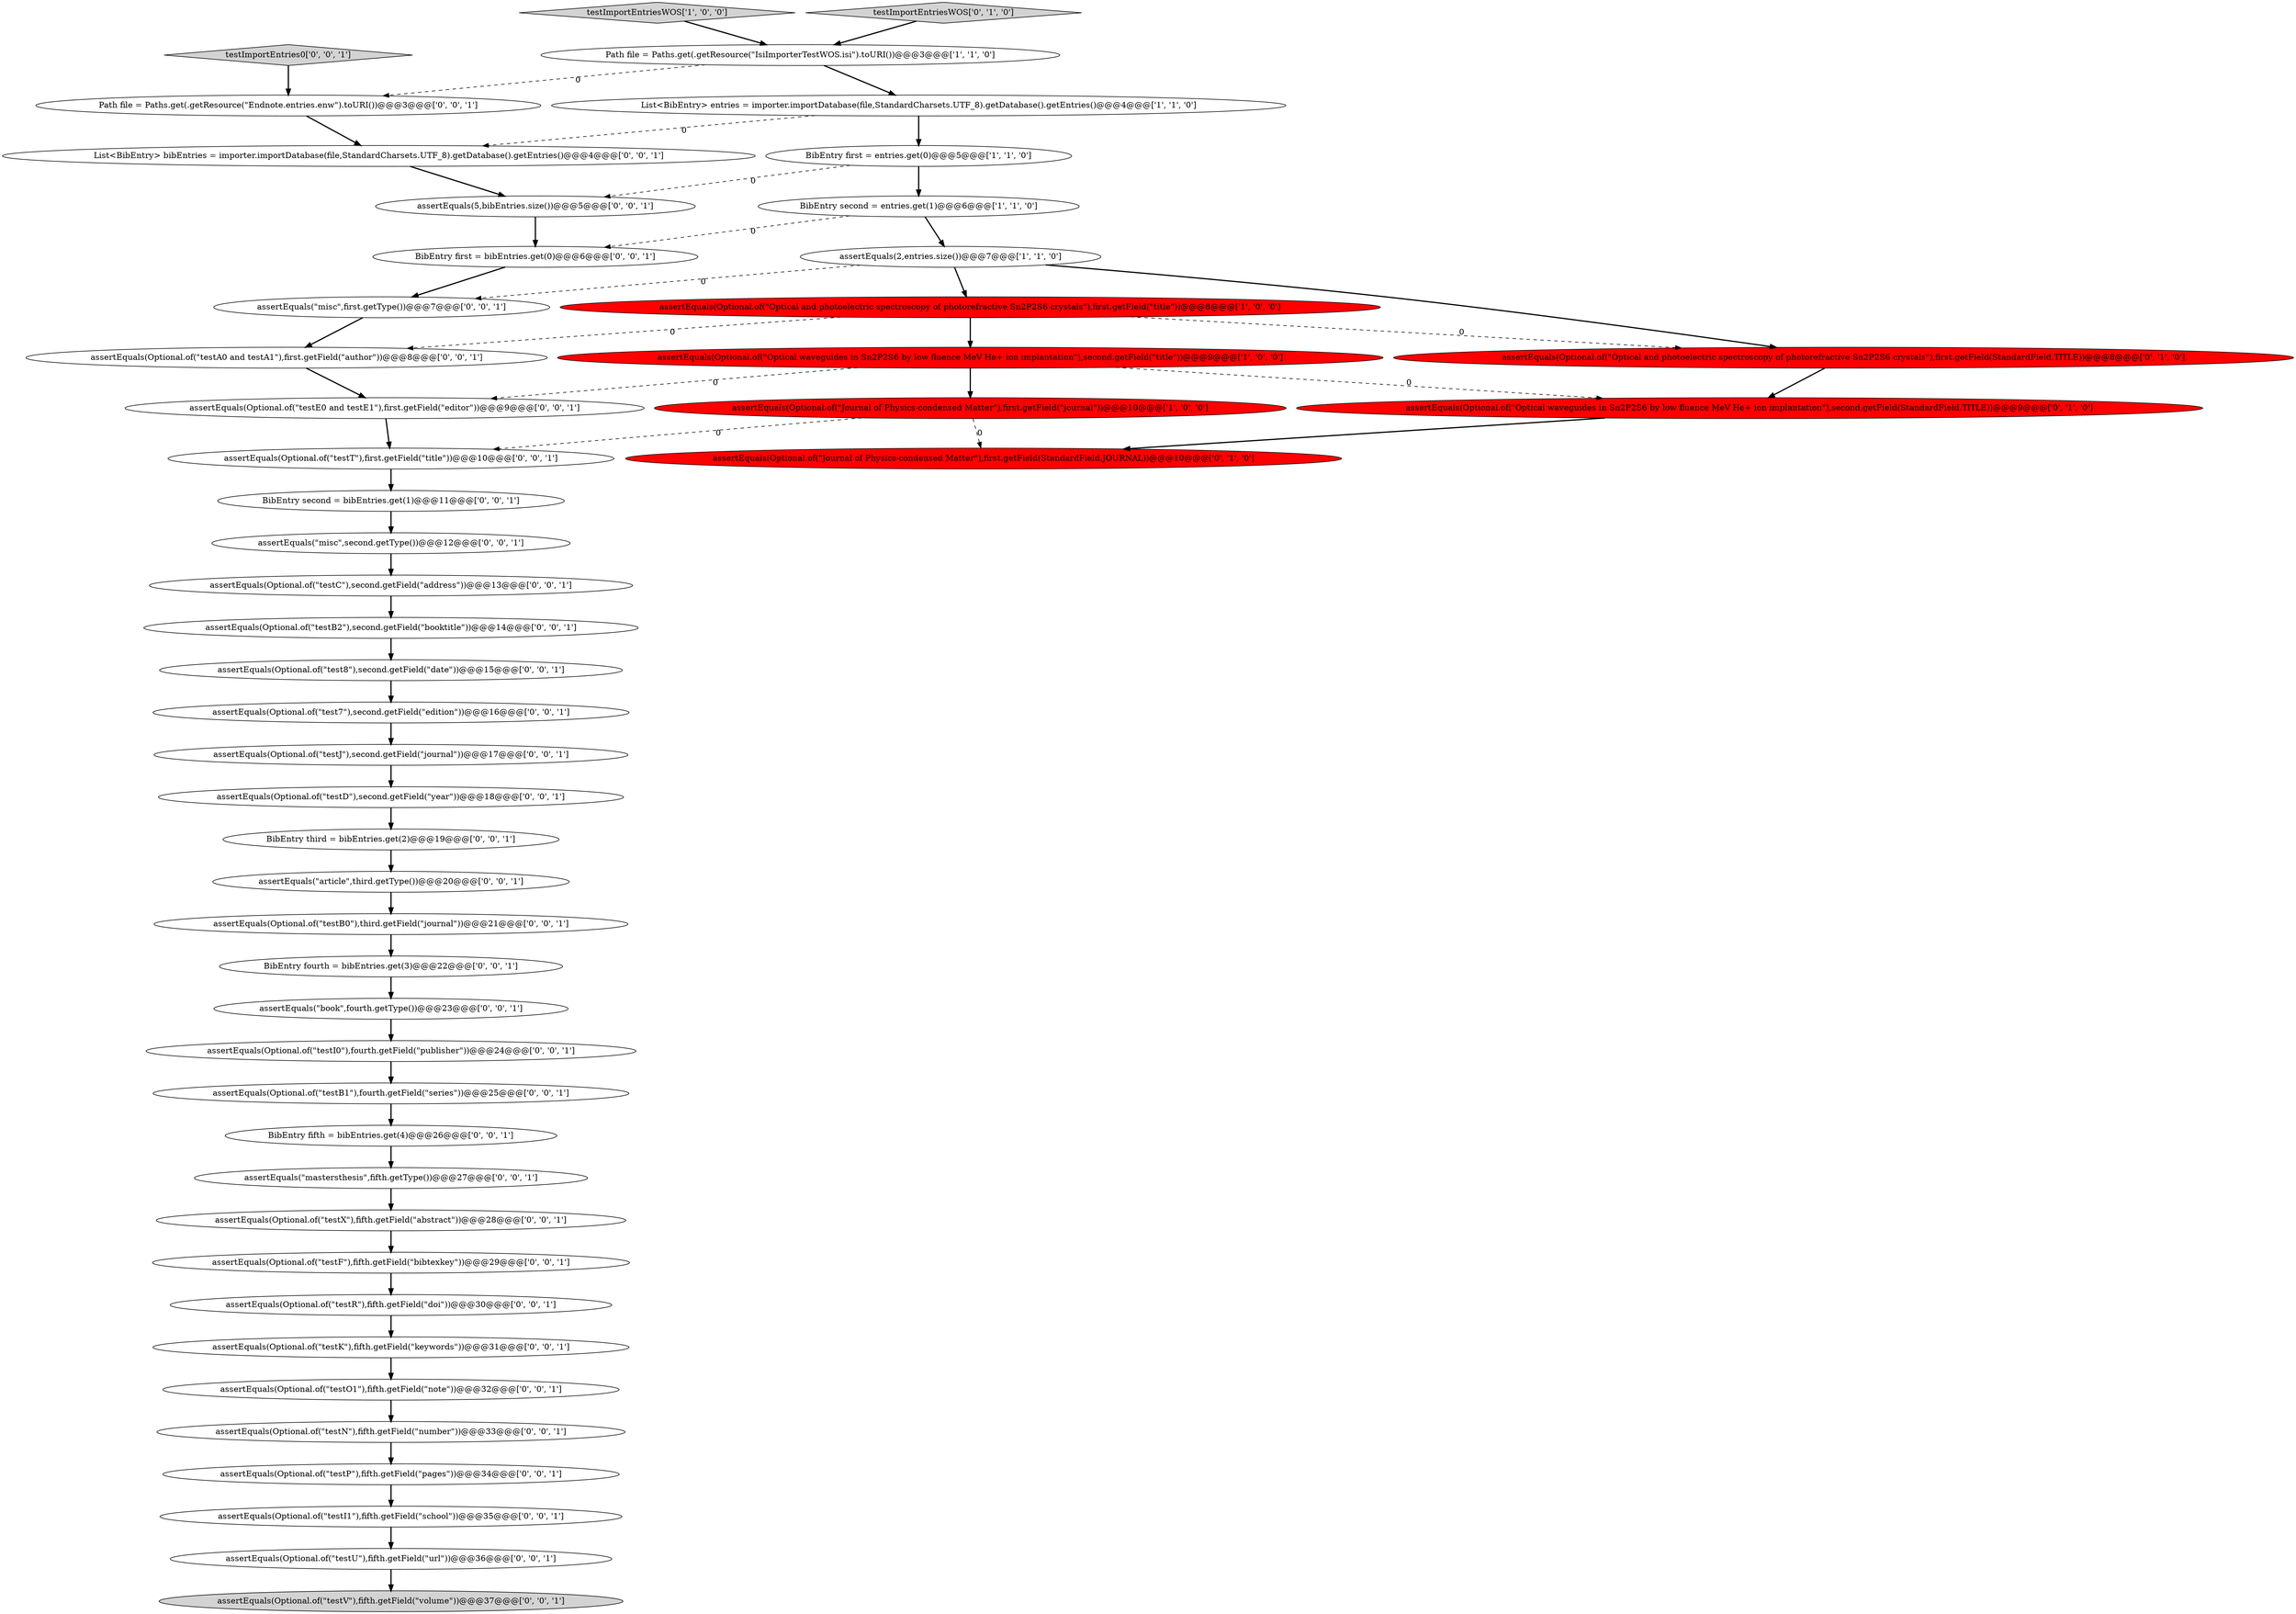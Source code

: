 digraph {
27 [style = filled, label = "assertEquals(\"book\",fourth.getType())@@@23@@@['0', '0', '1']", fillcolor = white, shape = ellipse image = "AAA0AAABBB3BBB"];
2 [style = filled, label = "assertEquals(2,entries.size())@@@7@@@['1', '1', '0']", fillcolor = white, shape = ellipse image = "AAA0AAABBB1BBB"];
43 [style = filled, label = "assertEquals(Optional.of(\"testV\"),fifth.getField(\"volume\"))@@@37@@@['0', '0', '1']", fillcolor = lightgray, shape = ellipse image = "AAA0AAABBB3BBB"];
23 [style = filled, label = "assertEquals(Optional.of(\"testB0\"),third.getField(\"journal\"))@@@21@@@['0', '0', '1']", fillcolor = white, shape = ellipse image = "AAA0AAABBB3BBB"];
38 [style = filled, label = "BibEntry first = bibEntries.get(0)@@@6@@@['0', '0', '1']", fillcolor = white, shape = ellipse image = "AAA0AAABBB3BBB"];
48 [style = filled, label = "testImportEntries0['0', '0', '1']", fillcolor = lightgray, shape = diamond image = "AAA0AAABBB3BBB"];
16 [style = filled, label = "assertEquals(Optional.of(\"testU\"),fifth.getField(\"url\"))@@@36@@@['0', '0', '1']", fillcolor = white, shape = ellipse image = "AAA0AAABBB3BBB"];
32 [style = filled, label = "assertEquals(\"mastersthesis\",fifth.getType())@@@27@@@['0', '0', '1']", fillcolor = white, shape = ellipse image = "AAA0AAABBB3BBB"];
19 [style = filled, label = "assertEquals(\"misc\",first.getType())@@@7@@@['0', '0', '1']", fillcolor = white, shape = ellipse image = "AAA0AAABBB3BBB"];
31 [style = filled, label = "assertEquals(Optional.of(\"testT\"),first.getField(\"title\"))@@@10@@@['0', '0', '1']", fillcolor = white, shape = ellipse image = "AAA0AAABBB3BBB"];
8 [style = filled, label = "assertEquals(Optional.of(\"Optical waveguides in Sn2P2S6 by low fluence MeV He+ ion implantation\"),second.getField(\"title\"))@@@9@@@['1', '0', '0']", fillcolor = red, shape = ellipse image = "AAA1AAABBB1BBB"];
30 [style = filled, label = "BibEntry fifth = bibEntries.get(4)@@@26@@@['0', '0', '1']", fillcolor = white, shape = ellipse image = "AAA0AAABBB3BBB"];
37 [style = filled, label = "assertEquals(Optional.of(\"testX\"),fifth.getField(\"abstract\"))@@@28@@@['0', '0', '1']", fillcolor = white, shape = ellipse image = "AAA0AAABBB3BBB"];
28 [style = filled, label = "assertEquals(Optional.of(\"testB2\"),second.getField(\"booktitle\"))@@@14@@@['0', '0', '1']", fillcolor = white, shape = ellipse image = "AAA0AAABBB3BBB"];
45 [style = filled, label = "assertEquals(Optional.of(\"testO1\"),fifth.getField(\"note\"))@@@32@@@['0', '0', '1']", fillcolor = white, shape = ellipse image = "AAA0AAABBB3BBB"];
13 [style = filled, label = "assertEquals(Optional.of(\"testK\"),fifth.getField(\"keywords\"))@@@31@@@['0', '0', '1']", fillcolor = white, shape = ellipse image = "AAA0AAABBB3BBB"];
24 [style = filled, label = "assertEquals(Optional.of(\"testE0 and testE1\"),first.getField(\"editor\"))@@@9@@@['0', '0', '1']", fillcolor = white, shape = ellipse image = "AAA0AAABBB3BBB"];
17 [style = filled, label = "assertEquals(Optional.of(\"testJ\"),second.getField(\"journal\"))@@@17@@@['0', '0', '1']", fillcolor = white, shape = ellipse image = "AAA0AAABBB3BBB"];
35 [style = filled, label = "assertEquals(Optional.of(\"testP\"),fifth.getField(\"pages\"))@@@34@@@['0', '0', '1']", fillcolor = white, shape = ellipse image = "AAA0AAABBB3BBB"];
1 [style = filled, label = "assertEquals(Optional.of(\"Journal of Physics-condensed Matter\"),first.getField(\"journal\"))@@@10@@@['1', '0', '0']", fillcolor = red, shape = ellipse image = "AAA1AAABBB1BBB"];
44 [style = filled, label = "assertEquals(Optional.of(\"test7\"),second.getField(\"edition\"))@@@16@@@['0', '0', '1']", fillcolor = white, shape = ellipse image = "AAA0AAABBB3BBB"];
12 [style = filled, label = "assertEquals(Optional.of(\"Optical and photoelectric spectroscopy of photorefractive Sn2P2S6 crystals\"),first.getField(StandardField.TITLE))@@@8@@@['0', '1', '0']", fillcolor = red, shape = ellipse image = "AAA1AAABBB2BBB"];
7 [style = filled, label = "assertEquals(Optional.of(\"Optical and photoelectric spectroscopy of photorefractive Sn2P2S6 crystals\"),first.getField(\"title\"))@@@8@@@['1', '0', '0']", fillcolor = red, shape = ellipse image = "AAA1AAABBB1BBB"];
3 [style = filled, label = "testImportEntriesWOS['1', '0', '0']", fillcolor = lightgray, shape = diamond image = "AAA0AAABBB1BBB"];
11 [style = filled, label = "testImportEntriesWOS['0', '1', '0']", fillcolor = lightgray, shape = diamond image = "AAA0AAABBB2BBB"];
20 [style = filled, label = "assertEquals(Optional.of(\"testF\"),fifth.getField(\"bibtexkey\"))@@@29@@@['0', '0', '1']", fillcolor = white, shape = ellipse image = "AAA0AAABBB3BBB"];
39 [style = filled, label = "List<BibEntry> bibEntries = importer.importDatabase(file,StandardCharsets.UTF_8).getDatabase().getEntries()@@@4@@@['0', '0', '1']", fillcolor = white, shape = ellipse image = "AAA0AAABBB3BBB"];
15 [style = filled, label = "BibEntry fourth = bibEntries.get(3)@@@22@@@['0', '0', '1']", fillcolor = white, shape = ellipse image = "AAA0AAABBB3BBB"];
26 [style = filled, label = "assertEquals(Optional.of(\"testN\"),fifth.getField(\"number\"))@@@33@@@['0', '0', '1']", fillcolor = white, shape = ellipse image = "AAA0AAABBB3BBB"];
29 [style = filled, label = "assertEquals(\"article\",third.getType())@@@20@@@['0', '0', '1']", fillcolor = white, shape = ellipse image = "AAA0AAABBB3BBB"];
40 [style = filled, label = "Path file = Paths.get(.getResource(\"Endnote.entries.enw\").toURI())@@@3@@@['0', '0', '1']", fillcolor = white, shape = ellipse image = "AAA0AAABBB3BBB"];
10 [style = filled, label = "assertEquals(Optional.of(\"Optical waveguides in Sn2P2S6 by low fluence MeV He+ ion implantation\"),second.getField(StandardField.TITLE))@@@9@@@['0', '1', '0']", fillcolor = red, shape = ellipse image = "AAA1AAABBB2BBB"];
47 [style = filled, label = "BibEntry second = bibEntries.get(1)@@@11@@@['0', '0', '1']", fillcolor = white, shape = ellipse image = "AAA0AAABBB3BBB"];
41 [style = filled, label = "assertEquals(\"misc\",second.getType())@@@12@@@['0', '0', '1']", fillcolor = white, shape = ellipse image = "AAA0AAABBB3BBB"];
0 [style = filled, label = "BibEntry first = entries.get(0)@@@5@@@['1', '1', '0']", fillcolor = white, shape = ellipse image = "AAA0AAABBB1BBB"];
33 [style = filled, label = "assertEquals(Optional.of(\"testC\"),second.getField(\"address\"))@@@13@@@['0', '0', '1']", fillcolor = white, shape = ellipse image = "AAA0AAABBB3BBB"];
34 [style = filled, label = "assertEquals(Optional.of(\"testB1\"),fourth.getField(\"series\"))@@@25@@@['0', '0', '1']", fillcolor = white, shape = ellipse image = "AAA0AAABBB3BBB"];
4 [style = filled, label = "Path file = Paths.get(.getResource(\"IsiImporterTestWOS.isi\").toURI())@@@3@@@['1', '1', '0']", fillcolor = white, shape = ellipse image = "AAA0AAABBB1BBB"];
25 [style = filled, label = "assertEquals(Optional.of(\"testR\"),fifth.getField(\"doi\"))@@@30@@@['0', '0', '1']", fillcolor = white, shape = ellipse image = "AAA0AAABBB3BBB"];
6 [style = filled, label = "BibEntry second = entries.get(1)@@@6@@@['1', '1', '0']", fillcolor = white, shape = ellipse image = "AAA0AAABBB1BBB"];
36 [style = filled, label = "assertEquals(Optional.of(\"testD\"),second.getField(\"year\"))@@@18@@@['0', '0', '1']", fillcolor = white, shape = ellipse image = "AAA0AAABBB3BBB"];
18 [style = filled, label = "assertEquals(5,bibEntries.size())@@@5@@@['0', '0', '1']", fillcolor = white, shape = ellipse image = "AAA0AAABBB3BBB"];
9 [style = filled, label = "assertEquals(Optional.of(\"Journal of Physics-condensed Matter\"),first.getField(StandardField.JOURNAL))@@@10@@@['0', '1', '0']", fillcolor = red, shape = ellipse image = "AAA1AAABBB2BBB"];
21 [style = filled, label = "assertEquals(Optional.of(\"testI1\"),fifth.getField(\"school\"))@@@35@@@['0', '0', '1']", fillcolor = white, shape = ellipse image = "AAA0AAABBB3BBB"];
5 [style = filled, label = "List<BibEntry> entries = importer.importDatabase(file,StandardCharsets.UTF_8).getDatabase().getEntries()@@@4@@@['1', '1', '0']", fillcolor = white, shape = ellipse image = "AAA0AAABBB1BBB"];
42 [style = filled, label = "BibEntry third = bibEntries.get(2)@@@19@@@['0', '0', '1']", fillcolor = white, shape = ellipse image = "AAA0AAABBB3BBB"];
46 [style = filled, label = "assertEquals(Optional.of(\"test8\"),second.getField(\"date\"))@@@15@@@['0', '0', '1']", fillcolor = white, shape = ellipse image = "AAA0AAABBB3BBB"];
22 [style = filled, label = "assertEquals(Optional.of(\"testA0 and testA1\"),first.getField(\"author\"))@@@8@@@['0', '0', '1']", fillcolor = white, shape = ellipse image = "AAA0AAABBB3BBB"];
14 [style = filled, label = "assertEquals(Optional.of(\"testI0\"),fourth.getField(\"publisher\"))@@@24@@@['0', '0', '1']", fillcolor = white, shape = ellipse image = "AAA0AAABBB3BBB"];
18->38 [style = bold, label=""];
46->44 [style = bold, label=""];
2->19 [style = dashed, label="0"];
8->10 [style = dashed, label="0"];
32->37 [style = bold, label=""];
27->14 [style = bold, label=""];
0->6 [style = bold, label=""];
25->13 [style = bold, label=""];
1->31 [style = dashed, label="0"];
33->28 [style = bold, label=""];
11->4 [style = bold, label=""];
23->15 [style = bold, label=""];
37->20 [style = bold, label=""];
1->9 [style = dashed, label="0"];
14->34 [style = bold, label=""];
30->32 [style = bold, label=""];
5->39 [style = dashed, label="0"];
6->38 [style = dashed, label="0"];
29->23 [style = bold, label=""];
8->24 [style = dashed, label="0"];
7->8 [style = bold, label=""];
20->25 [style = bold, label=""];
3->4 [style = bold, label=""];
44->17 [style = bold, label=""];
42->29 [style = bold, label=""];
34->30 [style = bold, label=""];
35->21 [style = bold, label=""];
38->19 [style = bold, label=""];
2->12 [style = bold, label=""];
48->40 [style = bold, label=""];
6->2 [style = bold, label=""];
39->18 [style = bold, label=""];
17->36 [style = bold, label=""];
8->1 [style = bold, label=""];
28->46 [style = bold, label=""];
12->10 [style = bold, label=""];
40->39 [style = bold, label=""];
5->0 [style = bold, label=""];
24->31 [style = bold, label=""];
26->35 [style = bold, label=""];
13->45 [style = bold, label=""];
16->43 [style = bold, label=""];
47->41 [style = bold, label=""];
21->16 [style = bold, label=""];
7->12 [style = dashed, label="0"];
0->18 [style = dashed, label="0"];
10->9 [style = bold, label=""];
31->47 [style = bold, label=""];
45->26 [style = bold, label=""];
41->33 [style = bold, label=""];
2->7 [style = bold, label=""];
22->24 [style = bold, label=""];
4->40 [style = dashed, label="0"];
15->27 [style = bold, label=""];
19->22 [style = bold, label=""];
4->5 [style = bold, label=""];
7->22 [style = dashed, label="0"];
36->42 [style = bold, label=""];
}

